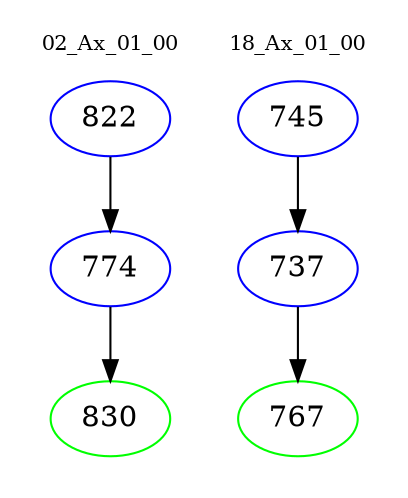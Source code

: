 digraph{
subgraph cluster_0 {
color = white
label = "02_Ax_01_00";
fontsize=10;
T0_822 [label="822", color="blue"]
T0_822 -> T0_774 [color="black"]
T0_774 [label="774", color="blue"]
T0_774 -> T0_830 [color="black"]
T0_830 [label="830", color="green"]
}
subgraph cluster_1 {
color = white
label = "18_Ax_01_00";
fontsize=10;
T1_745 [label="745", color="blue"]
T1_745 -> T1_737 [color="black"]
T1_737 [label="737", color="blue"]
T1_737 -> T1_767 [color="black"]
T1_767 [label="767", color="green"]
}
}
